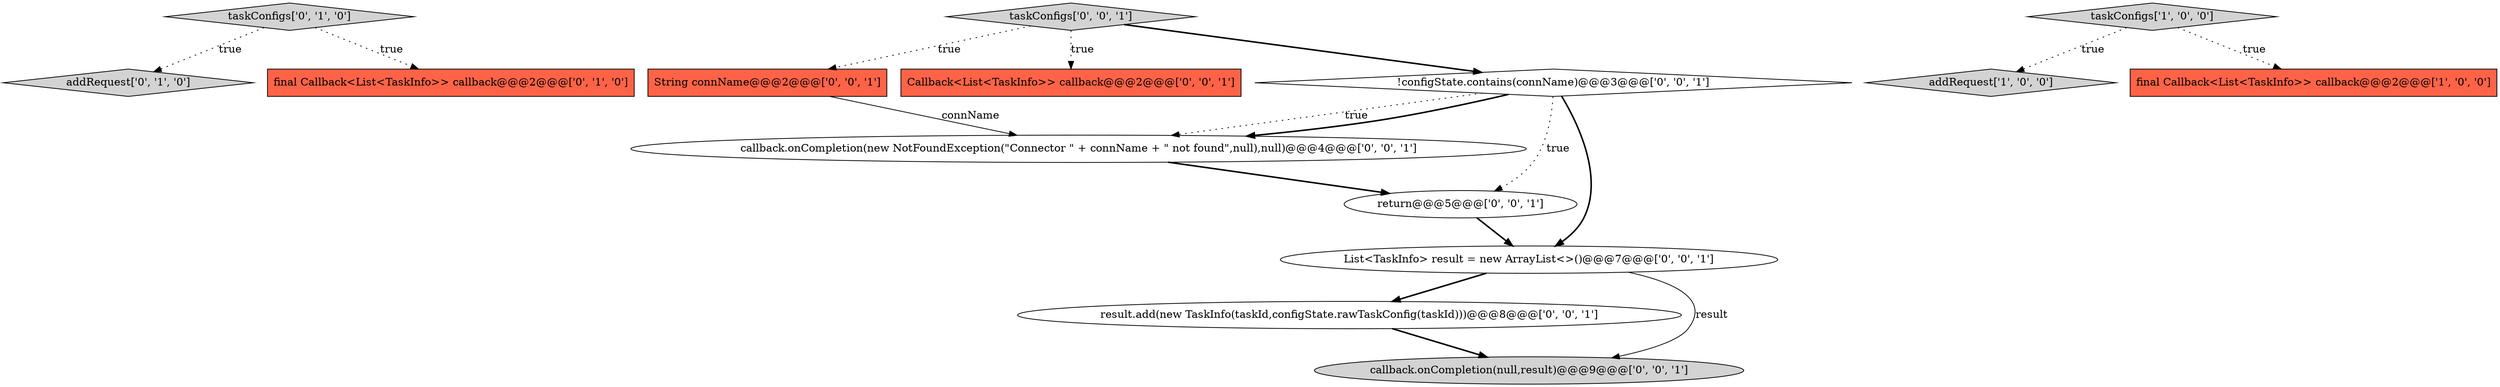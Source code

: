digraph {
5 [style = filled, label = "taskConfigs['0', '1', '0']", fillcolor = lightgray, shape = diamond image = "AAA0AAABBB2BBB"];
7 [style = filled, label = "!configState.contains(connName)@@@3@@@['0', '0', '1']", fillcolor = white, shape = diamond image = "AAA0AAABBB3BBB"];
14 [style = filled, label = "return@@@5@@@['0', '0', '1']", fillcolor = white, shape = ellipse image = "AAA0AAABBB3BBB"];
11 [style = filled, label = "result.add(new TaskInfo(taskId,configState.rawTaskConfig(taskId)))@@@8@@@['0', '0', '1']", fillcolor = white, shape = ellipse image = "AAA0AAABBB3BBB"];
2 [style = filled, label = "addRequest['1', '0', '0']", fillcolor = lightgray, shape = diamond image = "AAA0AAABBB1BBB"];
9 [style = filled, label = "callback.onCompletion(null,result)@@@9@@@['0', '0', '1']", fillcolor = lightgray, shape = ellipse image = "AAA0AAABBB3BBB"];
13 [style = filled, label = "callback.onCompletion(new NotFoundException(\"Connector \" + connName + \" not found\",null),null)@@@4@@@['0', '0', '1']", fillcolor = white, shape = ellipse image = "AAA0AAABBB3BBB"];
6 [style = filled, label = "taskConfigs['0', '0', '1']", fillcolor = lightgray, shape = diamond image = "AAA0AAABBB3BBB"];
8 [style = filled, label = "Callback<List<TaskInfo>> callback@@@2@@@['0', '0', '1']", fillcolor = tomato, shape = box image = "AAA0AAABBB3BBB"];
1 [style = filled, label = "final Callback<List<TaskInfo>> callback@@@2@@@['1', '0', '0']", fillcolor = tomato, shape = box image = "AAA0AAABBB1BBB"];
3 [style = filled, label = "addRequest['0', '1', '0']", fillcolor = lightgray, shape = diamond image = "AAA0AAABBB2BBB"];
4 [style = filled, label = "final Callback<List<TaskInfo>> callback@@@2@@@['0', '1', '0']", fillcolor = tomato, shape = box image = "AAA0AAABBB2BBB"];
0 [style = filled, label = "taskConfigs['1', '0', '0']", fillcolor = lightgray, shape = diamond image = "AAA0AAABBB1BBB"];
12 [style = filled, label = "String connName@@@2@@@['0', '0', '1']", fillcolor = tomato, shape = box image = "AAA0AAABBB3BBB"];
10 [style = filled, label = "List<TaskInfo> result = new ArrayList<>()@@@7@@@['0', '0', '1']", fillcolor = white, shape = ellipse image = "AAA0AAABBB3BBB"];
0->2 [style = dotted, label="true"];
10->9 [style = solid, label="result"];
6->8 [style = dotted, label="true"];
5->4 [style = dotted, label="true"];
0->1 [style = dotted, label="true"];
7->13 [style = dotted, label="true"];
6->12 [style = dotted, label="true"];
13->14 [style = bold, label=""];
14->10 [style = bold, label=""];
10->11 [style = bold, label=""];
7->14 [style = dotted, label="true"];
11->9 [style = bold, label=""];
6->7 [style = bold, label=""];
7->10 [style = bold, label=""];
12->13 [style = solid, label="connName"];
5->3 [style = dotted, label="true"];
7->13 [style = bold, label=""];
}

